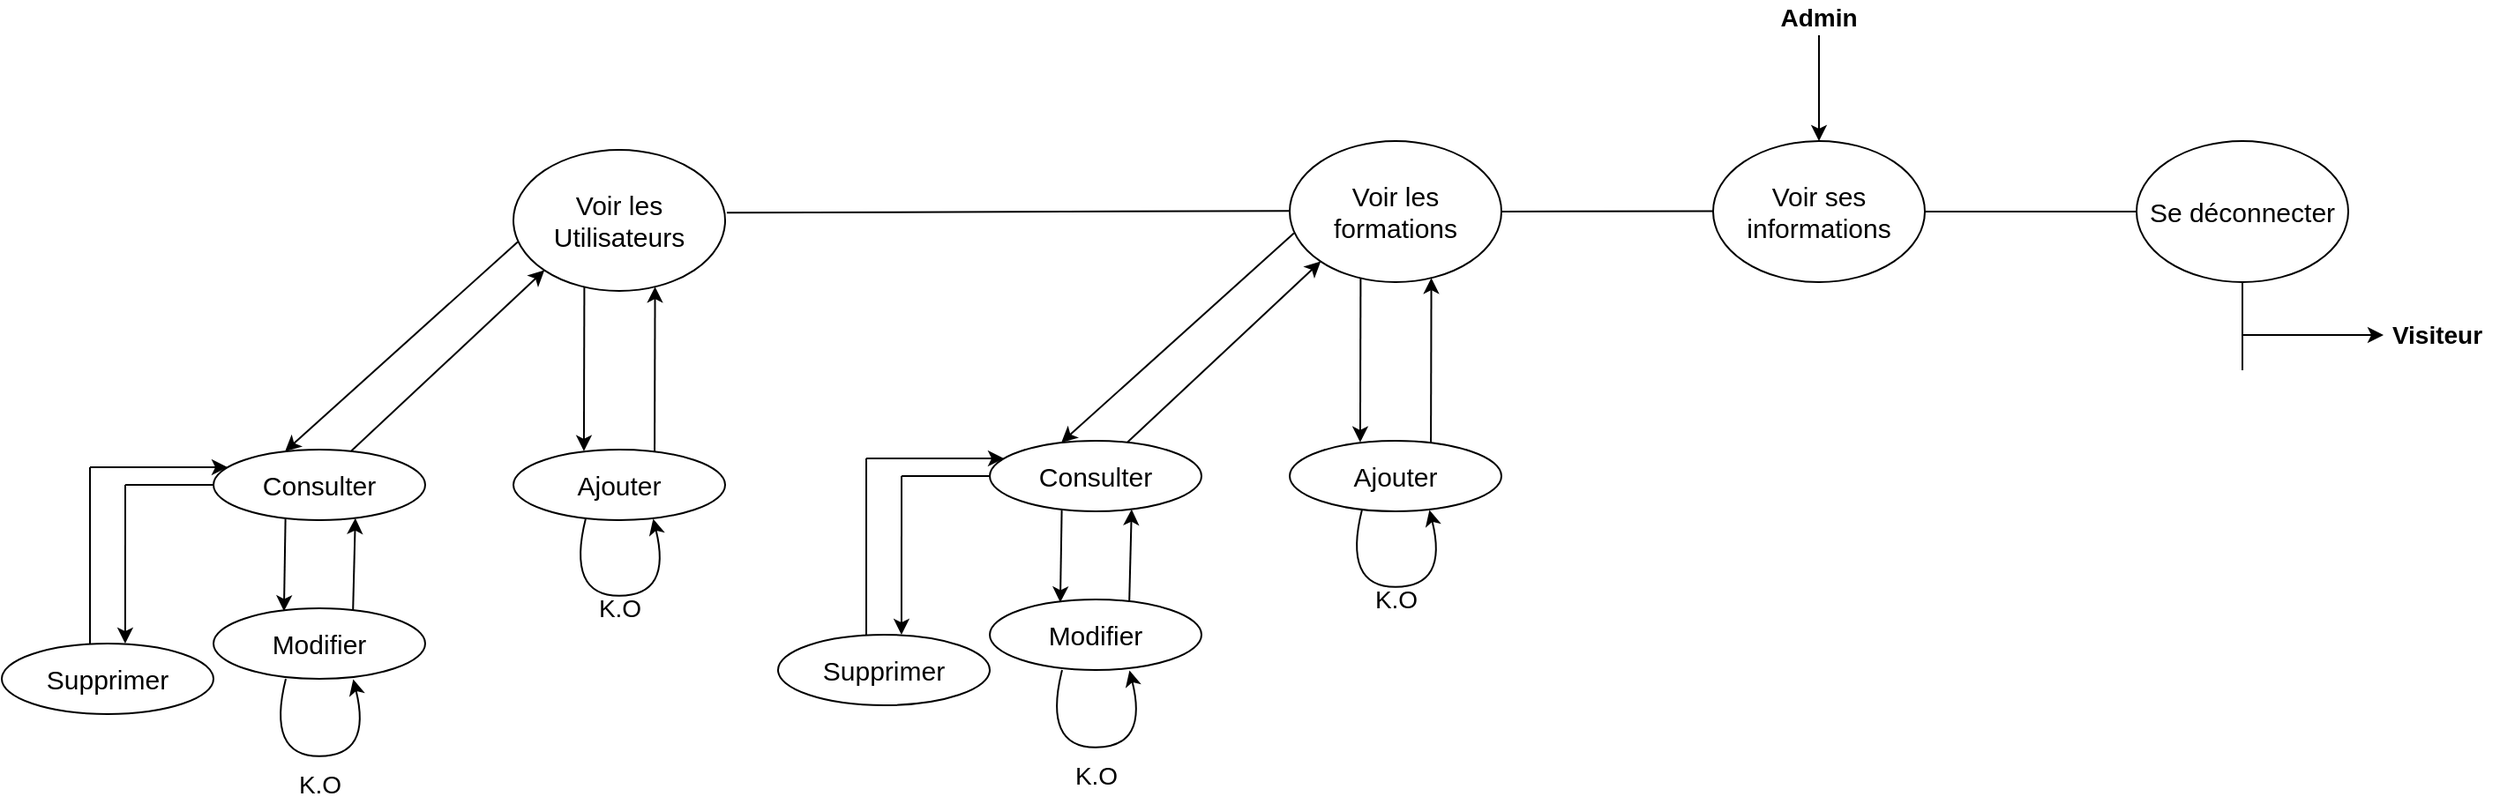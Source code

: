 <mxfile version="13.7.9" type="device"><diagram id="wrp_NcTSMzynMRSuGcA4" name="Page-1"><mxGraphModel dx="1643" dy="274" grid="1" gridSize="10" guides="1" tooltips="1" connect="1" arrows="1" fold="1" page="1" pageScale="1" pageWidth="1169" pageHeight="827" math="0" shadow="0"><root><mxCell id="0"/><mxCell id="1" parent="0"/><mxCell id="HhqxoVPD2ciIhlooe4kg-1" value="" style="endArrow=none;html=1;exitX=1;exitY=0.5;exitDx=0;exitDy=0;" parent="1" edge="1"><mxGeometry width="50" height="50" relative="1" as="geometry"><mxPoint x="440.0" y="290" as="sourcePoint"/><mxPoint x="560" y="290" as="targetPoint"/></mxGeometry></mxCell><mxCell id="HhqxoVPD2ciIhlooe4kg-2" value="&lt;font style=&quot;font-size: 15px&quot;&gt;Voir ses informations&lt;/font&gt;" style="ellipse;whiteSpace=wrap;html=1;" parent="1" vertex="1"><mxGeometry x="320" y="250" width="120" height="80" as="geometry"/></mxCell><mxCell id="HhqxoVPD2ciIhlooe4kg-3" value="" style="endArrow=classic;html=1;entryX=0.5;entryY=0;entryDx=0;entryDy=0;" parent="1" target="HhqxoVPD2ciIhlooe4kg-2" edge="1"><mxGeometry width="50" height="50" relative="1" as="geometry"><mxPoint x="380" y="190.0" as="sourcePoint"/><mxPoint x="410" y="150" as="targetPoint"/></mxGeometry></mxCell><mxCell id="HhqxoVPD2ciIhlooe4kg-4" value="&lt;b&gt;&lt;font style=&quot;font-size: 14px&quot;&gt;Admin&lt;/font&gt;&lt;/b&gt;" style="text;html=1;strokeColor=none;fillColor=none;align=center;verticalAlign=middle;whiteSpace=wrap;rounded=0;" parent="1" vertex="1"><mxGeometry x="360" y="170" width="40" height="20" as="geometry"/></mxCell><mxCell id="HhqxoVPD2ciIhlooe4kg-5" value="" style="endArrow=none;html=1;exitX=1;exitY=0.5;exitDx=0;exitDy=0;" parent="1" source="HhqxoVPD2ciIhlooe4kg-2" edge="1"><mxGeometry width="50" height="50" relative="1" as="geometry"><mxPoint x="470" y="330" as="sourcePoint"/><mxPoint x="560" y="290" as="targetPoint"/></mxGeometry></mxCell><mxCell id="HhqxoVPD2ciIhlooe4kg-6" value="" style="endArrow=classic;html=1;" parent="1" edge="1"><mxGeometry width="50" height="50" relative="1" as="geometry"><mxPoint x="620" y="360.0" as="sourcePoint"/><mxPoint x="700" y="360.0" as="targetPoint"/></mxGeometry></mxCell><mxCell id="HhqxoVPD2ciIhlooe4kg-7" value="&lt;font style=&quot;font-size: 15px&quot;&gt;Se déconnecter&lt;/font&gt;" style="ellipse;whiteSpace=wrap;html=1;" parent="1" vertex="1"><mxGeometry x="560" y="250" width="120" height="80" as="geometry"/></mxCell><mxCell id="HhqxoVPD2ciIhlooe4kg-8" value="" style="endArrow=none;html=1;entryX=0.5;entryY=1;entryDx=0;entryDy=0;" parent="1" target="HhqxoVPD2ciIhlooe4kg-7" edge="1"><mxGeometry width="50" height="50" relative="1" as="geometry"><mxPoint x="620" y="380" as="sourcePoint"/><mxPoint x="620" y="400" as="targetPoint"/></mxGeometry></mxCell><mxCell id="HhqxoVPD2ciIhlooe4kg-9" value="&lt;b&gt;&lt;font style=&quot;font-size: 14px&quot;&gt;Visiteur&lt;/font&gt;&lt;/b&gt;" style="text;html=1;align=center;verticalAlign=middle;resizable=0;points=[];autosize=1;" parent="1" vertex="1"><mxGeometry x="695" y="350" width="70" height="20" as="geometry"/></mxCell><mxCell id="HhqxoVPD2ciIhlooe4kg-11" value="" style="endArrow=none;html=1;" parent="1" source="CBUvuyznYUDiPDI2cQ_F-1" edge="1"><mxGeometry width="50" height="50" relative="1" as="geometry"><mxPoint x="-130" y="290" as="sourcePoint"/><mxPoint x="320" y="289.71" as="targetPoint"/></mxGeometry></mxCell><mxCell id="CBUvuyznYUDiPDI2cQ_F-1" value="&lt;font style=&quot;font-size: 15px&quot;&gt;Voir les&lt;br&gt;formations&lt;br&gt;&lt;/font&gt;" style="ellipse;whiteSpace=wrap;html=1;" parent="1" vertex="1"><mxGeometry x="80" y="250" width="120" height="80" as="geometry"/></mxCell><mxCell id="CBUvuyznYUDiPDI2cQ_F-3" value="&lt;font style=&quot;font-size: 15px&quot;&gt;Ajouter&lt;/font&gt;" style="ellipse;whiteSpace=wrap;html=1;" parent="1" vertex="1"><mxGeometry x="80" y="420" width="120" height="40" as="geometry"/></mxCell><mxCell id="CBUvuyznYUDiPDI2cQ_F-4" value="" style="endArrow=classic;html=1;entryX=0.333;entryY=0.022;entryDx=0;entryDy=0;entryPerimeter=0;exitX=0.335;exitY=0.972;exitDx=0;exitDy=0;exitPerimeter=0;" parent="1" source="CBUvuyznYUDiPDI2cQ_F-1" target="CBUvuyznYUDiPDI2cQ_F-3" edge="1"><mxGeometry width="50" height="50" relative="1" as="geometry"><mxPoint x="120" y="330" as="sourcePoint"/><mxPoint x="120" y="410" as="targetPoint"/></mxGeometry></mxCell><mxCell id="CBUvuyznYUDiPDI2cQ_F-5" value="" style="endArrow=classic;html=1;entryX=0.669;entryY=0.97;entryDx=0;entryDy=0;entryPerimeter=0;exitX=0.667;exitY=0.039;exitDx=0;exitDy=0;exitPerimeter=0;" parent="1" source="CBUvuyznYUDiPDI2cQ_F-3" target="CBUvuyznYUDiPDI2cQ_F-1" edge="1"><mxGeometry width="50" height="50" relative="1" as="geometry"><mxPoint x="160" y="414" as="sourcePoint"/><mxPoint x="160" y="331.5" as="targetPoint"/></mxGeometry></mxCell><mxCell id="nRif68hutHLXSZU7e0Bm-1" value="" style="curved=1;endArrow=classic;html=1;entryX=0.66;entryY=0.981;entryDx=0;entryDy=0;entryPerimeter=0;" edge="1" parent="1" target="CBUvuyznYUDiPDI2cQ_F-3"><mxGeometry width="50" height="50" relative="1" as="geometry"><mxPoint x="121" y="459" as="sourcePoint"/><mxPoint x="159.2" y="460.0" as="targetPoint"/><Array as="points"><mxPoint x="110" y="502.88"/><mxPoint x="170" y="502.88"/></Array></mxGeometry></mxCell><mxCell id="nRif68hutHLXSZU7e0Bm-3" value="&lt;font style=&quot;font-size: 14px&quot;&gt;K.O&lt;/font&gt;" style="text;html=1;align=center;verticalAlign=middle;resizable=0;points=[];autosize=1;" vertex="1" parent="1"><mxGeometry x="120" y="500" width="40" height="20" as="geometry"/></mxCell><mxCell id="nRif68hutHLXSZU7e0Bm-4" value="&lt;font style=&quot;font-size: 15px&quot;&gt;Consulter&lt;/font&gt;" style="ellipse;whiteSpace=wrap;html=1;" vertex="1" parent="1"><mxGeometry x="-90" y="420" width="120" height="40" as="geometry"/></mxCell><mxCell id="nRif68hutHLXSZU7e0Bm-5" value="" style="endArrow=classic;html=1;entryX=0.338;entryY=0.026;entryDx=0;entryDy=0;entryPerimeter=0;exitX=0.02;exitY=0.653;exitDx=0;exitDy=0;exitPerimeter=0;" edge="1" parent="1" source="CBUvuyznYUDiPDI2cQ_F-1" target="nRif68hutHLXSZU7e0Bm-4"><mxGeometry width="50" height="50" relative="1" as="geometry"><mxPoint x="-59.76" y="330.0" as="sourcePoint"/><mxPoint x="-60.0" y="423.12" as="targetPoint"/></mxGeometry></mxCell><mxCell id="nRif68hutHLXSZU7e0Bm-6" value="" style="endArrow=classic;html=1;exitX=0.651;exitY=0.019;exitDx=0;exitDy=0;exitPerimeter=0;entryX=0;entryY=1;entryDx=0;entryDy=0;" edge="1" parent="1" source="nRif68hutHLXSZU7e0Bm-4" target="CBUvuyznYUDiPDI2cQ_F-1"><mxGeometry width="50" height="50" relative="1" as="geometry"><mxPoint y="530" as="sourcePoint"/><mxPoint x="70" y="340" as="targetPoint"/></mxGeometry></mxCell><mxCell id="nRif68hutHLXSZU7e0Bm-7" value="&lt;font style=&quot;font-size: 15px&quot;&gt;Modifier&lt;/font&gt;" style="ellipse;whiteSpace=wrap;html=1;" vertex="1" parent="1"><mxGeometry x="-90" y="510" width="120" height="40" as="geometry"/></mxCell><mxCell id="nRif68hutHLXSZU7e0Bm-8" value="" style="endArrow=classic;html=1;exitX=0.34;exitY=0.981;exitDx=0;exitDy=0;exitPerimeter=0;entryX=0.333;entryY=0.042;entryDx=0;entryDy=0;entryPerimeter=0;" edge="1" parent="1" target="nRif68hutHLXSZU7e0Bm-7" source="nRif68hutHLXSZU7e0Bm-4"><mxGeometry width="50" height="50" relative="1" as="geometry"><mxPoint x="-49.8" y="460.16" as="sourcePoint"/><mxPoint x="-50" y="510" as="targetPoint"/></mxGeometry></mxCell><mxCell id="nRif68hutHLXSZU7e0Bm-9" value="" style="endArrow=classic;html=1;entryX=0.67;entryY=0.972;entryDx=0;entryDy=0;entryPerimeter=0;exitX=0.659;exitY=0.036;exitDx=0;exitDy=0;exitPerimeter=0;" edge="1" parent="1" source="nRif68hutHLXSZU7e0Bm-7" target="nRif68hutHLXSZU7e0Bm-4"><mxGeometry width="50" height="50" relative="1" as="geometry"><mxPoint x="-10" y="500" as="sourcePoint"/><mxPoint x="-9.72" y="460" as="targetPoint"/></mxGeometry></mxCell><mxCell id="nRif68hutHLXSZU7e0Bm-11" value="&lt;font style=&quot;font-size: 14px&quot;&gt;K.O&lt;/font&gt;" style="text;html=1;align=center;verticalAlign=middle;resizable=0;points=[];autosize=1;" vertex="1" parent="1"><mxGeometry x="-50" y="600" width="40" height="20" as="geometry"/></mxCell><mxCell id="nRif68hutHLXSZU7e0Bm-12" value="" style="curved=1;endArrow=classic;html=1;entryX=0.66;entryY=0.981;entryDx=0;entryDy=0;entryPerimeter=0;" edge="1" parent="1"><mxGeometry width="50" height="50" relative="1" as="geometry"><mxPoint x="-49.0" y="550" as="sourcePoint"/><mxPoint x="-10.8" y="550.24" as="targetPoint"/><Array as="points"><mxPoint x="-60" y="593.88"/><mxPoint y="593.88"/></Array></mxGeometry></mxCell><mxCell id="nRif68hutHLXSZU7e0Bm-13" value="" style="endArrow=classic;html=1;" edge="1" parent="1"><mxGeometry width="50" height="50" relative="1" as="geometry"><mxPoint x="-160" y="430" as="sourcePoint"/><mxPoint x="-82" y="430" as="targetPoint"/></mxGeometry></mxCell><mxCell id="nRif68hutHLXSZU7e0Bm-14" value="" style="endArrow=none;html=1;" edge="1" parent="1"><mxGeometry width="50" height="50" relative="1" as="geometry"><mxPoint x="-160" y="530" as="sourcePoint"/><mxPoint x="-160" y="430" as="targetPoint"/></mxGeometry></mxCell><mxCell id="nRif68hutHLXSZU7e0Bm-15" value="&lt;font style=&quot;font-size: 15px&quot;&gt;Supprimer&lt;/font&gt;" style="ellipse;whiteSpace=wrap;html=1;" vertex="1" parent="1"><mxGeometry x="-210" y="530" width="120" height="40" as="geometry"/></mxCell><mxCell id="nRif68hutHLXSZU7e0Bm-16" value="" style="endArrow=classic;html=1;entryX=0.583;entryY=0;entryDx=0;entryDy=0;entryPerimeter=0;" edge="1" parent="1" target="nRif68hutHLXSZU7e0Bm-15"><mxGeometry width="50" height="50" relative="1" as="geometry"><mxPoint x="-140" y="440" as="sourcePoint"/><mxPoint x="-90" y="480" as="targetPoint"/></mxGeometry></mxCell><mxCell id="nRif68hutHLXSZU7e0Bm-17" value="" style="endArrow=none;html=1;entryX=0;entryY=0.5;entryDx=0;entryDy=0;" edge="1" parent="1" target="nRif68hutHLXSZU7e0Bm-4"><mxGeometry width="50" height="50" relative="1" as="geometry"><mxPoint x="-140" y="440" as="sourcePoint"/><mxPoint x="-150.0" y="440" as="targetPoint"/></mxGeometry></mxCell><mxCell id="nRif68hutHLXSZU7e0Bm-18" value="&lt;font style=&quot;font-size: 15px&quot;&gt;Voir les&lt;br&gt;Utilisateurs&lt;br&gt;&lt;/font&gt;" style="ellipse;whiteSpace=wrap;html=1;" vertex="1" parent="1"><mxGeometry x="-360" y="255" width="120" height="80" as="geometry"/></mxCell><mxCell id="nRif68hutHLXSZU7e0Bm-19" value="" style="endArrow=classic;html=1;entryX=0.333;entryY=0.022;entryDx=0;entryDy=0;entryPerimeter=0;exitX=0.335;exitY=0.972;exitDx=0;exitDy=0;exitPerimeter=0;" edge="1" parent="1" source="nRif68hutHLXSZU7e0Bm-18"><mxGeometry width="50" height="50" relative="1" as="geometry"><mxPoint x="-320" y="335" as="sourcePoint"/><mxPoint x="-320.04" y="425.88" as="targetPoint"/></mxGeometry></mxCell><mxCell id="nRif68hutHLXSZU7e0Bm-20" value="" style="endArrow=classic;html=1;entryX=0.669;entryY=0.97;entryDx=0;entryDy=0;entryPerimeter=0;exitX=0.667;exitY=0.039;exitDx=0;exitDy=0;exitPerimeter=0;" edge="1" parent="1" target="nRif68hutHLXSZU7e0Bm-18"><mxGeometry width="50" height="50" relative="1" as="geometry"><mxPoint x="-279.96" y="426.56" as="sourcePoint"/><mxPoint x="-280" y="336.5" as="targetPoint"/></mxGeometry></mxCell><mxCell id="nRif68hutHLXSZU7e0Bm-21" value="" style="curved=1;endArrow=classic;html=1;entryX=0.66;entryY=0.981;entryDx=0;entryDy=0;entryPerimeter=0;" edge="1" parent="1"><mxGeometry width="50" height="50" relative="1" as="geometry"><mxPoint x="-319" y="464" as="sourcePoint"/><mxPoint x="-280.8" y="464.24" as="targetPoint"/><Array as="points"><mxPoint x="-330" y="507.88"/><mxPoint x="-270" y="507.88"/></Array></mxGeometry></mxCell><mxCell id="nRif68hutHLXSZU7e0Bm-22" value="&lt;font style=&quot;font-size: 14px&quot;&gt;K.O&lt;/font&gt;" style="text;html=1;align=center;verticalAlign=middle;resizable=0;points=[];autosize=1;" vertex="1" parent="1"><mxGeometry x="-320" y="505" width="40" height="20" as="geometry"/></mxCell><mxCell id="nRif68hutHLXSZU7e0Bm-23" value="&lt;font style=&quot;font-size: 15px&quot;&gt;Consulter&lt;/font&gt;" style="ellipse;whiteSpace=wrap;html=1;" vertex="1" parent="1"><mxGeometry x="-530" y="425" width="120" height="40" as="geometry"/></mxCell><mxCell id="nRif68hutHLXSZU7e0Bm-24" value="" style="endArrow=classic;html=1;entryX=0.338;entryY=0.026;entryDx=0;entryDy=0;entryPerimeter=0;exitX=0.02;exitY=0.653;exitDx=0;exitDy=0;exitPerimeter=0;" edge="1" parent="1" source="nRif68hutHLXSZU7e0Bm-18" target="nRif68hutHLXSZU7e0Bm-23"><mxGeometry width="50" height="50" relative="1" as="geometry"><mxPoint x="-499.76" y="335.0" as="sourcePoint"/><mxPoint x="-500.0" y="428.12" as="targetPoint"/></mxGeometry></mxCell><mxCell id="nRif68hutHLXSZU7e0Bm-25" value="" style="endArrow=classic;html=1;exitX=0.651;exitY=0.019;exitDx=0;exitDy=0;exitPerimeter=0;entryX=0;entryY=1;entryDx=0;entryDy=0;" edge="1" parent="1" source="nRif68hutHLXSZU7e0Bm-23" target="nRif68hutHLXSZU7e0Bm-18"><mxGeometry width="50" height="50" relative="1" as="geometry"><mxPoint x="-440" y="535" as="sourcePoint"/><mxPoint x="-370" y="345" as="targetPoint"/></mxGeometry></mxCell><mxCell id="nRif68hutHLXSZU7e0Bm-26" value="&lt;font style=&quot;font-size: 15px&quot;&gt;Modifier&lt;/font&gt;" style="ellipse;whiteSpace=wrap;html=1;" vertex="1" parent="1"><mxGeometry x="-530" y="515" width="120" height="40" as="geometry"/></mxCell><mxCell id="nRif68hutHLXSZU7e0Bm-27" value="" style="endArrow=classic;html=1;exitX=0.34;exitY=0.981;exitDx=0;exitDy=0;exitPerimeter=0;entryX=0.333;entryY=0.042;entryDx=0;entryDy=0;entryPerimeter=0;" edge="1" parent="1" source="nRif68hutHLXSZU7e0Bm-23" target="nRif68hutHLXSZU7e0Bm-26"><mxGeometry width="50" height="50" relative="1" as="geometry"><mxPoint x="-489.8" y="465.16" as="sourcePoint"/><mxPoint x="-490" y="515" as="targetPoint"/></mxGeometry></mxCell><mxCell id="nRif68hutHLXSZU7e0Bm-28" value="" style="endArrow=classic;html=1;entryX=0.67;entryY=0.972;entryDx=0;entryDy=0;entryPerimeter=0;exitX=0.659;exitY=0.036;exitDx=0;exitDy=0;exitPerimeter=0;" edge="1" parent="1" source="nRif68hutHLXSZU7e0Bm-26" target="nRif68hutHLXSZU7e0Bm-23"><mxGeometry width="50" height="50" relative="1" as="geometry"><mxPoint x="-450" y="505" as="sourcePoint"/><mxPoint x="-449.72" y="465" as="targetPoint"/></mxGeometry></mxCell><mxCell id="nRif68hutHLXSZU7e0Bm-29" value="&lt;font style=&quot;font-size: 14px&quot;&gt;K.O&lt;/font&gt;" style="text;html=1;align=center;verticalAlign=middle;resizable=0;points=[];autosize=1;" vertex="1" parent="1"><mxGeometry x="-490" y="605" width="40" height="20" as="geometry"/></mxCell><mxCell id="nRif68hutHLXSZU7e0Bm-30" value="" style="curved=1;endArrow=classic;html=1;entryX=0.66;entryY=0.981;entryDx=0;entryDy=0;entryPerimeter=0;" edge="1" parent="1"><mxGeometry width="50" height="50" relative="1" as="geometry"><mxPoint x="-489" y="555" as="sourcePoint"/><mxPoint x="-450.8" y="555.24" as="targetPoint"/><Array as="points"><mxPoint x="-500" y="598.88"/><mxPoint x="-440" y="598.88"/></Array></mxGeometry></mxCell><mxCell id="nRif68hutHLXSZU7e0Bm-31" value="" style="endArrow=classic;html=1;" edge="1" parent="1"><mxGeometry width="50" height="50" relative="1" as="geometry"><mxPoint x="-600" y="435" as="sourcePoint"/><mxPoint x="-522" y="435" as="targetPoint"/></mxGeometry></mxCell><mxCell id="nRif68hutHLXSZU7e0Bm-32" value="" style="endArrow=none;html=1;" edge="1" parent="1"><mxGeometry width="50" height="50" relative="1" as="geometry"><mxPoint x="-600" y="535" as="sourcePoint"/><mxPoint x="-600" y="435" as="targetPoint"/></mxGeometry></mxCell><mxCell id="nRif68hutHLXSZU7e0Bm-33" value="&lt;font style=&quot;font-size: 15px&quot;&gt;Supprimer&lt;/font&gt;" style="ellipse;whiteSpace=wrap;html=1;" vertex="1" parent="1"><mxGeometry x="-650" y="535" width="120" height="40" as="geometry"/></mxCell><mxCell id="nRif68hutHLXSZU7e0Bm-34" value="" style="endArrow=classic;html=1;entryX=0.583;entryY=0;entryDx=0;entryDy=0;entryPerimeter=0;" edge="1" parent="1" target="nRif68hutHLXSZU7e0Bm-33"><mxGeometry width="50" height="50" relative="1" as="geometry"><mxPoint x="-580" y="445" as="sourcePoint"/><mxPoint x="-530" y="485" as="targetPoint"/></mxGeometry></mxCell><mxCell id="nRif68hutHLXSZU7e0Bm-35" value="" style="endArrow=none;html=1;entryX=0;entryY=0.5;entryDx=0;entryDy=0;" edge="1" parent="1" target="nRif68hutHLXSZU7e0Bm-23"><mxGeometry width="50" height="50" relative="1" as="geometry"><mxPoint x="-580" y="445" as="sourcePoint"/><mxPoint x="-590.0" y="445" as="targetPoint"/></mxGeometry></mxCell><mxCell id="nRif68hutHLXSZU7e0Bm-36" value="&lt;font style=&quot;font-size: 15px&quot;&gt;Ajouter&lt;/font&gt;" style="ellipse;whiteSpace=wrap;html=1;" vertex="1" parent="1"><mxGeometry x="-360" y="425" width="120" height="40" as="geometry"/></mxCell><mxCell id="nRif68hutHLXSZU7e0Bm-37" value="" style="endArrow=none;html=1;exitX=1.008;exitY=0.446;exitDx=0;exitDy=0;exitPerimeter=0;" edge="1" parent="1" source="nRif68hutHLXSZU7e0Bm-18"><mxGeometry width="50" height="50" relative="1" as="geometry"><mxPoint x="-230" y="290" as="sourcePoint"/><mxPoint x="80" y="289.58" as="targetPoint"/></mxGeometry></mxCell></root></mxGraphModel></diagram></mxfile>